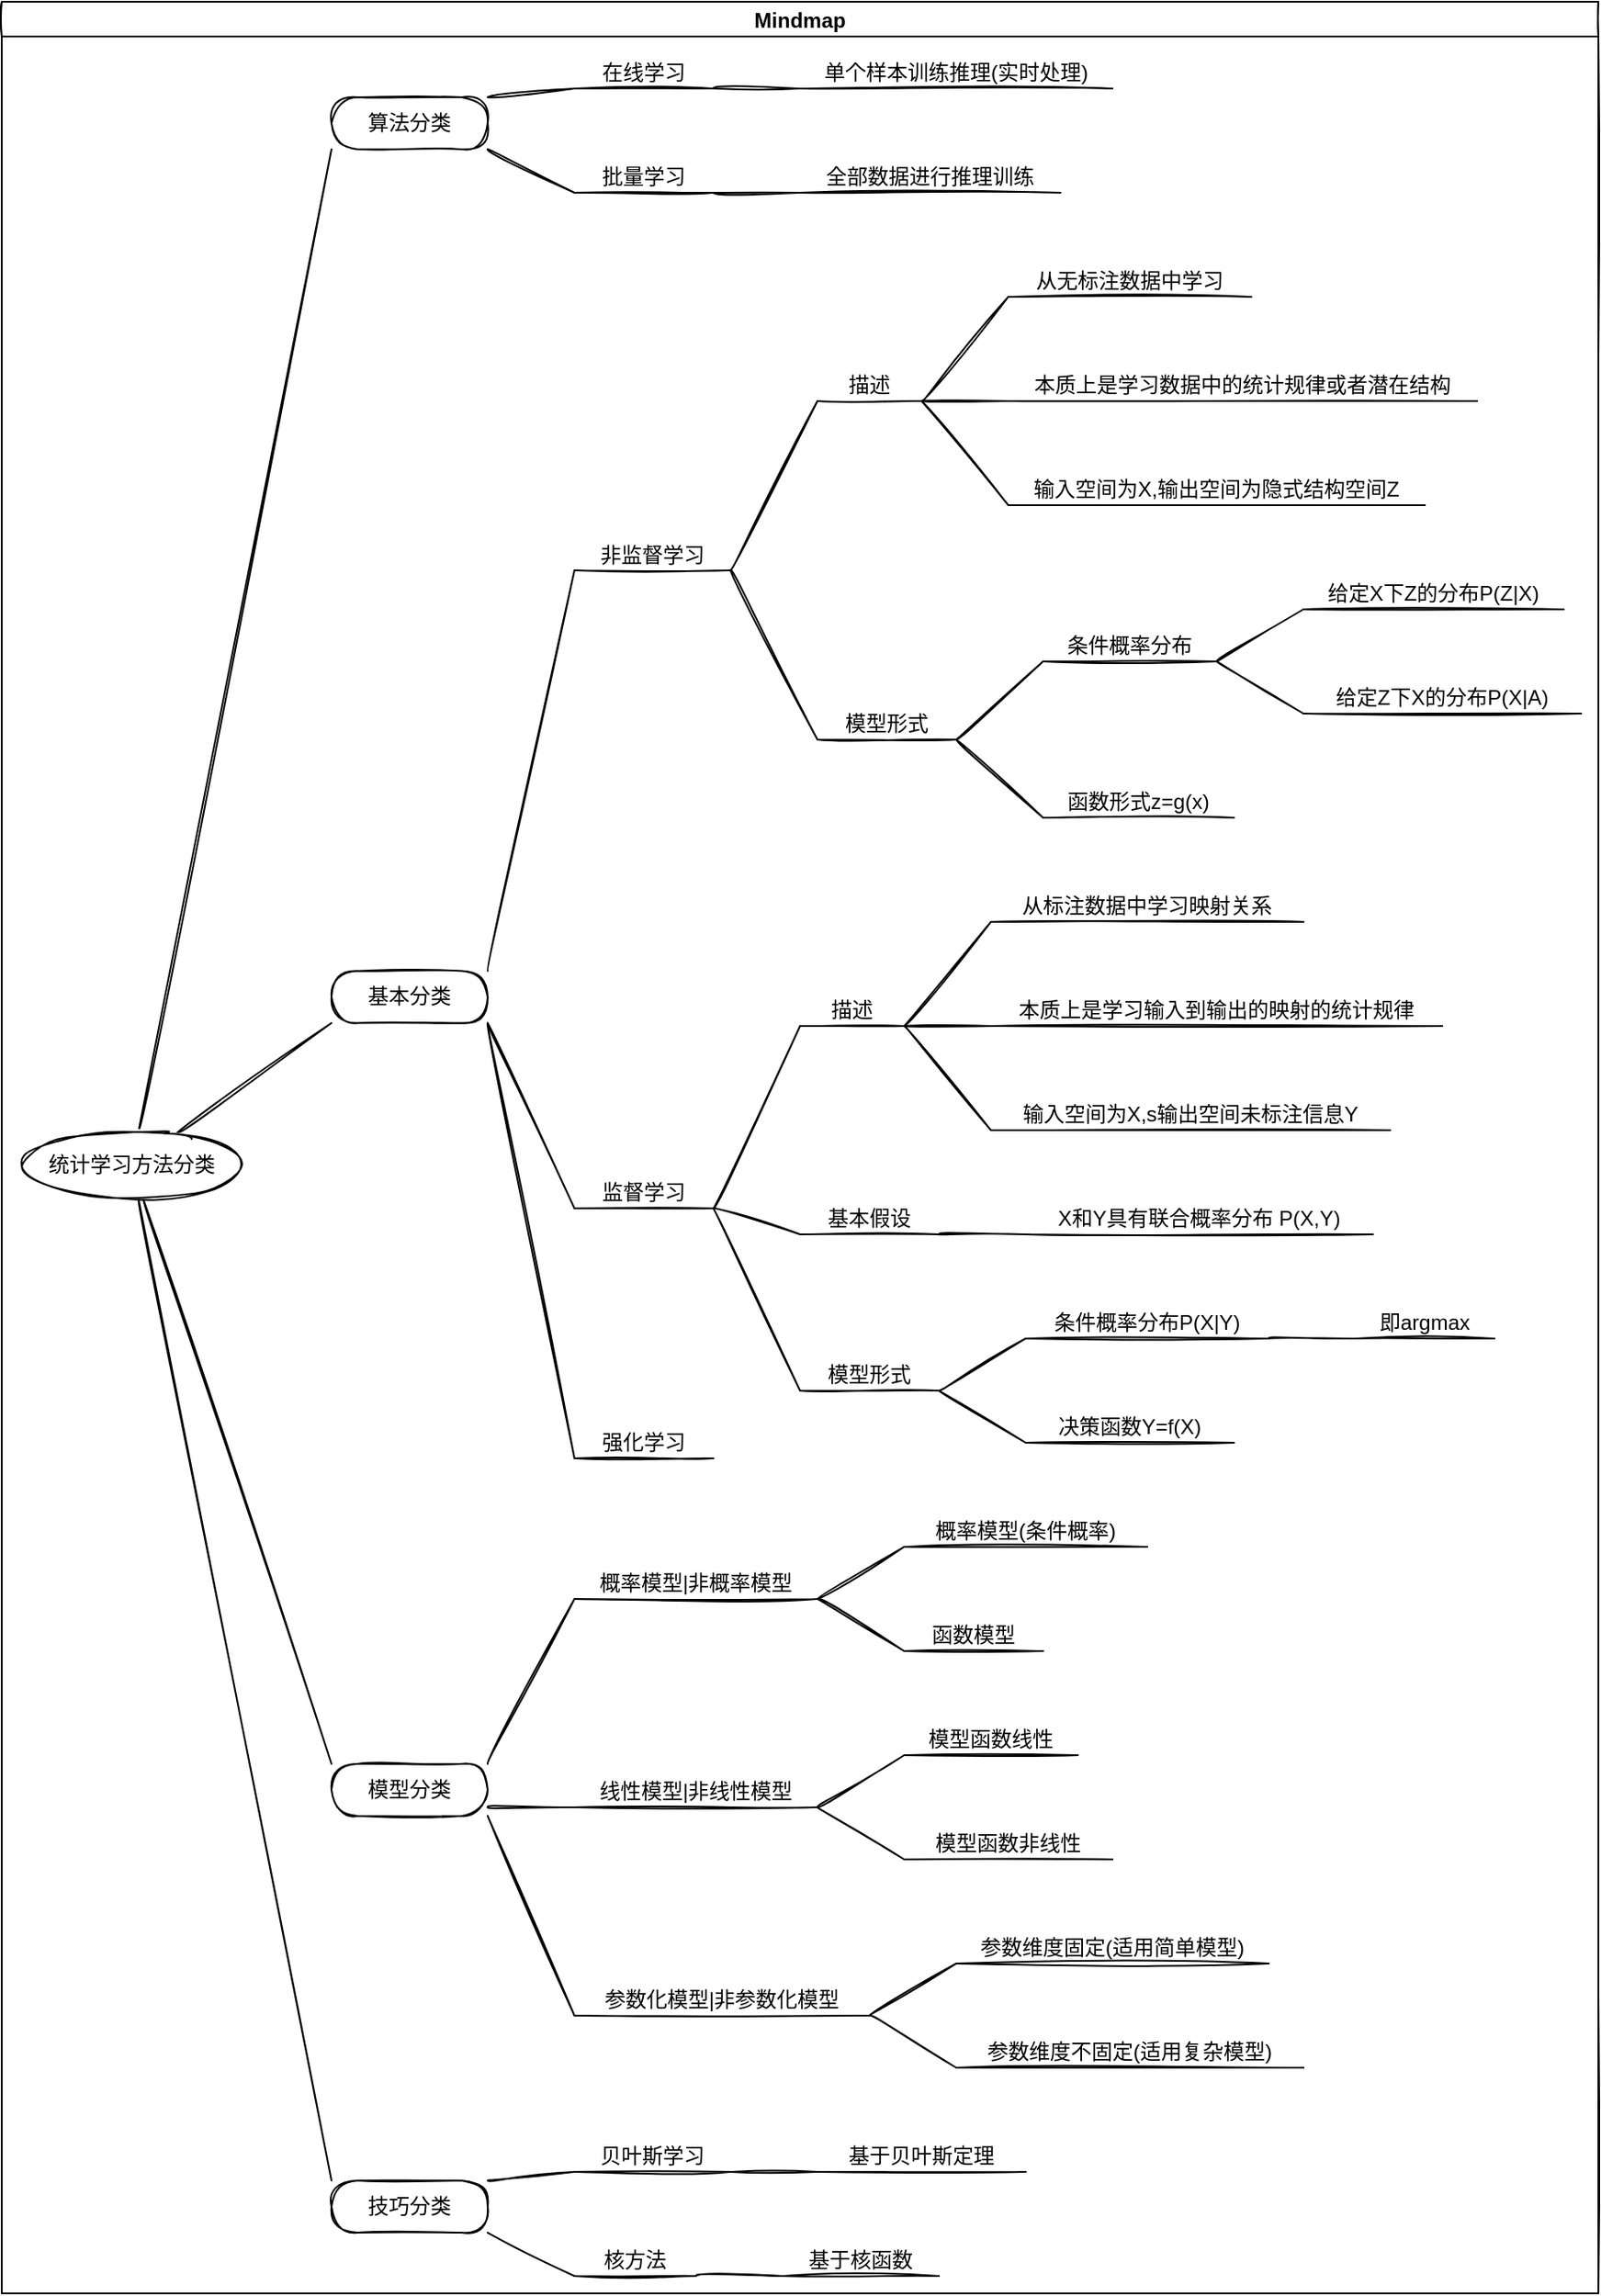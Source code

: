 <mxfile version="15.9.4" type="github">
  <diagram id="jQPR_bwrtm7TC7y7AMAF" name="第 1 页">
    <mxGraphModel dx="-2526" dy="1161" grid="1" gridSize="10" guides="1" tooltips="1" connect="1" arrows="1" fold="1" page="1" pageScale="1" pageWidth="827" pageHeight="1169" math="0" shadow="0">
      <root>
        <mxCell id="0" />
        <mxCell id="1" parent="0" />
        <mxCell id="iyJ31IsJtUmITWTH7De2-7" value="Mindmap" style="swimlane;startSize=20;horizontal=1;containerType=tree;sketch=1;" parent="1" vertex="1">
          <mxGeometry x="3873" y="102" width="920" height="1320" as="geometry" />
        </mxCell>
        <mxCell id="iyJ31IsJtUmITWTH7De2-8" value="" style="edgeStyle=orthogonalEdgeStyle;startArrow=none;endArrow=none;segment=10;curved=1;rounded=0;sketch=1;noEdgeStyle=1;orthogonal=1;" parent="iyJ31IsJtUmITWTH7De2-7" source="iyJ31IsJtUmITWTH7De2-12" target="iyJ31IsJtUmITWTH7De2-13" edge="1">
          <mxGeometry relative="1" as="geometry" />
        </mxCell>
        <mxCell id="iyJ31IsJtUmITWTH7De2-9" value="" style="edgeStyle=orthogonalEdgeStyle;startArrow=none;endArrow=none;segment=10;curved=1;rounded=0;sketch=1;noEdgeStyle=1;orthogonal=1;" parent="iyJ31IsJtUmITWTH7De2-7" source="iyJ31IsJtUmITWTH7De2-12" target="iyJ31IsJtUmITWTH7De2-14" edge="1">
          <mxGeometry relative="1" as="geometry" />
        </mxCell>
        <mxCell id="iyJ31IsJtUmITWTH7De2-10" value="" style="edgeStyle=orthogonalEdgeStyle;startArrow=none;endArrow=none;segment=10;curved=1;rounded=0;sketch=1;noEdgeStyle=1;orthogonal=1;" parent="iyJ31IsJtUmITWTH7De2-7" source="iyJ31IsJtUmITWTH7De2-12" target="iyJ31IsJtUmITWTH7De2-15" edge="1">
          <mxGeometry relative="1" as="geometry" />
        </mxCell>
        <mxCell id="iyJ31IsJtUmITWTH7De2-11" value="" style="edgeStyle=orthogonalEdgeStyle;startArrow=none;endArrow=none;segment=10;curved=1;rounded=0;sketch=1;noEdgeStyle=1;orthogonal=1;" parent="iyJ31IsJtUmITWTH7De2-7" source="iyJ31IsJtUmITWTH7De2-12" target="iyJ31IsJtUmITWTH7De2-16" edge="1">
          <mxGeometry relative="1" as="geometry" />
        </mxCell>
        <mxCell id="iyJ31IsJtUmITWTH7De2-12" value="统计学习方法分类" style="ellipse;whiteSpace=wrap;html=1;align=center;treeFolding=1;treeMoving=1;newEdgeStyle={&quot;edgeStyle&quot;:&quot;entityRelationEdgeStyle&quot;,&quot;startArrow&quot;:&quot;none&quot;,&quot;endArrow&quot;:&quot;none&quot;,&quot;segment&quot;:10,&quot;curved&quot;:1};sketch=1;" parent="iyJ31IsJtUmITWTH7De2-7" vertex="1">
          <mxGeometry x="10" y="650" width="130" height="40" as="geometry" />
        </mxCell>
        <mxCell id="iyJ31IsJtUmITWTH7De2-13" value="算法分类" style="whiteSpace=wrap;html=1;rounded=1;arcSize=50;align=center;verticalAlign=middle;strokeWidth=1;autosize=1;spacing=4;treeFolding=1;treeMoving=1;newEdgeStyle={&quot;edgeStyle&quot;:&quot;entityRelationEdgeStyle&quot;,&quot;startArrow&quot;:&quot;none&quot;,&quot;endArrow&quot;:&quot;none&quot;,&quot;segment&quot;:10,&quot;curved&quot;:1};sketch=1;" parent="iyJ31IsJtUmITWTH7De2-7" vertex="1">
          <mxGeometry x="190" y="55" width="90" height="30" as="geometry" />
        </mxCell>
        <mxCell id="iyJ31IsJtUmITWTH7De2-14" value="基本分类&lt;br&gt;" style="whiteSpace=wrap;html=1;rounded=1;arcSize=50;align=center;verticalAlign=middle;strokeWidth=1;autosize=1;spacing=4;treeFolding=1;treeMoving=1;newEdgeStyle={&quot;edgeStyle&quot;:&quot;entityRelationEdgeStyle&quot;,&quot;startArrow&quot;:&quot;none&quot;,&quot;endArrow&quot;:&quot;none&quot;,&quot;segment&quot;:10,&quot;curved&quot;:1};fontFamily=Helvetica;fontSize=12;fontColor=rgb(0, 0, 0);strokeColor=rgb(0, 0, 0);sketch=1;" parent="iyJ31IsJtUmITWTH7De2-7" vertex="1">
          <mxGeometry x="190" y="558.25" width="90" height="30" as="geometry" />
        </mxCell>
        <mxCell id="iyJ31IsJtUmITWTH7De2-15" value="模型分类" style="whiteSpace=wrap;html=1;rounded=1;arcSize=50;align=center;verticalAlign=middle;strokeWidth=1;autosize=1;spacing=4;treeFolding=1;treeMoving=1;newEdgeStyle={&quot;edgeStyle&quot;:&quot;entityRelationEdgeStyle&quot;,&quot;startArrow&quot;:&quot;none&quot;,&quot;endArrow&quot;:&quot;none&quot;,&quot;segment&quot;:10,&quot;curved&quot;:1};sketch=1;" parent="iyJ31IsJtUmITWTH7De2-7" vertex="1">
          <mxGeometry x="190" y="1015" width="90" height="30" as="geometry" />
        </mxCell>
        <mxCell id="iyJ31IsJtUmITWTH7De2-16" value="技巧分类" style="whiteSpace=wrap;html=1;rounded=1;arcSize=50;align=center;verticalAlign=middle;strokeWidth=1;autosize=1;spacing=4;treeFolding=1;treeMoving=1;newEdgeStyle={&quot;edgeStyle&quot;:&quot;entityRelationEdgeStyle&quot;,&quot;startArrow&quot;:&quot;none&quot;,&quot;endArrow&quot;:&quot;none&quot;,&quot;segment&quot;:10,&quot;curved&quot;:1};fontFamily=Helvetica;fontSize=12;fontColor=rgb(0, 0, 0);strokeColor=rgb(0, 0, 0);sketch=1;" parent="iyJ31IsJtUmITWTH7De2-7" vertex="1">
          <mxGeometry x="190" y="1255" width="90" height="30" as="geometry" />
        </mxCell>
        <mxCell id="iyJ31IsJtUmITWTH7De2-27" value="非监督学习" style="whiteSpace=wrap;html=1;shape=partialRectangle;top=0;left=0;bottom=1;right=0;points=[[0,1],[1,1]];fillColor=none;align=center;verticalAlign=bottom;routingCenterY=0.5;snapToPoint=1;recursiveResize=0;autosize=1;treeFolding=1;treeMoving=1;newEdgeStyle={&quot;edgeStyle&quot;:&quot;entityRelationEdgeStyle&quot;,&quot;startArrow&quot;:&quot;none&quot;,&quot;endArrow&quot;:&quot;none&quot;,&quot;segment&quot;:10,&quot;curved&quot;:1};sketch=1;" parent="iyJ31IsJtUmITWTH7De2-7" vertex="1">
          <mxGeometry x="330" y="307.5" width="90" height="20" as="geometry" />
        </mxCell>
        <mxCell id="iyJ31IsJtUmITWTH7De2-28" value="" style="edgeStyle=orthogonalEdgeStyle;startArrow=none;endArrow=none;segment=10;curved=1;rounded=0;sketch=1;noEdgeStyle=1;orthogonal=1;" parent="iyJ31IsJtUmITWTH7De2-7" source="iyJ31IsJtUmITWTH7De2-14" target="iyJ31IsJtUmITWTH7De2-27" edge="1">
          <mxGeometry relative="1" as="geometry">
            <mxPoint x="-3861.482" y="-1771.174" as="sourcePoint" />
          </mxGeometry>
        </mxCell>
        <mxCell id="iyJ31IsJtUmITWTH7De2-29" value="概率模型|非概率模型" style="whiteSpace=wrap;html=1;shape=partialRectangle;top=0;left=0;bottom=1;right=0;points=[[0,1],[1,1]];fillColor=none;align=center;verticalAlign=bottom;routingCenterY=0.5;snapToPoint=1;recursiveResize=0;autosize=1;treeFolding=1;treeMoving=1;newEdgeStyle={&quot;edgeStyle&quot;:&quot;entityRelationEdgeStyle&quot;,&quot;startArrow&quot;:&quot;none&quot;,&quot;endArrow&quot;:&quot;none&quot;,&quot;segment&quot;:10,&quot;curved&quot;:1};sketch=1;" parent="iyJ31IsJtUmITWTH7De2-7" vertex="1">
          <mxGeometry x="330" y="900" width="140" height="20" as="geometry" />
        </mxCell>
        <mxCell id="iyJ31IsJtUmITWTH7De2-30" value="" style="edgeStyle=orthogonalEdgeStyle;startArrow=none;endArrow=none;segment=10;curved=1;rounded=0;sketch=1;noEdgeStyle=1;orthogonal=1;" parent="iyJ31IsJtUmITWTH7De2-7" source="iyJ31IsJtUmITWTH7De2-15" target="iyJ31IsJtUmITWTH7De2-29" edge="1">
          <mxGeometry relative="1" as="geometry">
            <mxPoint x="-4603.482" y="-1814.174" as="sourcePoint" />
          </mxGeometry>
        </mxCell>
        <mxCell id="iyJ31IsJtUmITWTH7De2-31" value="贝叶斯学习" style="whiteSpace=wrap;html=1;shape=partialRectangle;top=0;left=0;bottom=1;right=0;points=[[0,1],[1,1]];fillColor=none;align=center;verticalAlign=bottom;routingCenterY=0.5;snapToPoint=1;recursiveResize=0;autosize=1;treeFolding=1;treeMoving=1;newEdgeStyle={&quot;edgeStyle&quot;:&quot;entityRelationEdgeStyle&quot;,&quot;startArrow&quot;:&quot;none&quot;,&quot;endArrow&quot;:&quot;none&quot;,&quot;segment&quot;:10,&quot;curved&quot;:1};sketch=1;" parent="iyJ31IsJtUmITWTH7De2-7" vertex="1">
          <mxGeometry x="330" y="1230" width="90" height="20" as="geometry" />
        </mxCell>
        <mxCell id="iyJ31IsJtUmITWTH7De2-32" value="" style="edgeStyle=orthogonalEdgeStyle;startArrow=none;endArrow=none;segment=10;curved=1;rounded=0;sketch=1;noEdgeStyle=1;orthogonal=1;" parent="iyJ31IsJtUmITWTH7De2-7" source="iyJ31IsJtUmITWTH7De2-16" target="iyJ31IsJtUmITWTH7De2-31" edge="1">
          <mxGeometry relative="1" as="geometry">
            <mxPoint x="-4603.482" y="-1771.174" as="sourcePoint" />
          </mxGeometry>
        </mxCell>
        <mxCell id="iyJ31IsJtUmITWTH7De2-34" value="在线学习" style="whiteSpace=wrap;html=1;shape=partialRectangle;top=0;left=0;bottom=1;right=0;points=[[0,1],[1,1]];fillColor=none;align=center;verticalAlign=bottom;routingCenterY=0.5;snapToPoint=1;recursiveResize=0;autosize=1;treeFolding=1;treeMoving=1;newEdgeStyle={&quot;edgeStyle&quot;:&quot;entityRelationEdgeStyle&quot;,&quot;startArrow&quot;:&quot;none&quot;,&quot;endArrow&quot;:&quot;none&quot;,&quot;segment&quot;:10,&quot;curved&quot;:1};sketch=1;" parent="iyJ31IsJtUmITWTH7De2-7" vertex="1">
          <mxGeometry x="330" y="30" width="80" height="20" as="geometry" />
        </mxCell>
        <mxCell id="iyJ31IsJtUmITWTH7De2-35" value="" style="edgeStyle=orthogonalEdgeStyle;startArrow=none;endArrow=none;segment=10;curved=1;rounded=0;sketch=1;noEdgeStyle=1;orthogonal=1;" parent="iyJ31IsJtUmITWTH7De2-7" source="iyJ31IsJtUmITWTH7De2-13" target="iyJ31IsJtUmITWTH7De2-34" edge="1">
          <mxGeometry relative="1" as="geometry">
            <mxPoint x="-4312.482" y="-1263.174" as="sourcePoint" />
          </mxGeometry>
        </mxCell>
        <mxCell id="iyJ31IsJtUmITWTH7De2-36" value="" style="edgeStyle=orthogonalEdgeStyle;startArrow=none;endArrow=none;segment=10;curved=1;rounded=0;sketch=1;noEdgeStyle=1;orthogonal=1;" parent="iyJ31IsJtUmITWTH7De2-7" source="iyJ31IsJtUmITWTH7De2-14" target="iyJ31IsJtUmITWTH7De2-37" edge="1">
          <mxGeometry relative="1" as="geometry">
            <mxPoint x="-4036.241" y="-1542.174" as="sourcePoint" />
          </mxGeometry>
        </mxCell>
        <mxCell id="iyJ31IsJtUmITWTH7De2-37" value="监督学习" style="whiteSpace=wrap;html=1;shape=partialRectangle;top=0;left=0;bottom=1;right=0;points=[[0,1],[1,1]];fillColor=none;align=center;verticalAlign=bottom;routingCenterY=0.5;snapToPoint=1;recursiveResize=0;autosize=1;treeFolding=1;treeMoving=1;newEdgeStyle={&quot;edgeStyle&quot;:&quot;entityRelationEdgeStyle&quot;,&quot;startArrow&quot;:&quot;none&quot;,&quot;endArrow&quot;:&quot;none&quot;,&quot;segment&quot;:10,&quot;curved&quot;:1};sketch=1;" parent="iyJ31IsJtUmITWTH7De2-7" vertex="1">
          <mxGeometry x="330" y="675" width="80" height="20" as="geometry" />
        </mxCell>
        <mxCell id="iyJ31IsJtUmITWTH7De2-38" value="" style="edgeStyle=orthogonalEdgeStyle;startArrow=none;endArrow=none;segment=10;curved=1;rounded=0;sketch=1;noEdgeStyle=1;orthogonal=1;" parent="iyJ31IsJtUmITWTH7De2-7" source="iyJ31IsJtUmITWTH7De2-14" target="iyJ31IsJtUmITWTH7De2-39" edge="1">
          <mxGeometry relative="1" as="geometry">
            <mxPoint x="-4035.533" y="-1542.174" as="sourcePoint" />
          </mxGeometry>
        </mxCell>
        <mxCell id="iyJ31IsJtUmITWTH7De2-39" value="强化学习" style="whiteSpace=wrap;html=1;shape=partialRectangle;top=0;left=0;bottom=1;right=0;points=[[0,1],[1,1]];fillColor=none;align=center;verticalAlign=bottom;routingCenterY=0.5;snapToPoint=1;recursiveResize=0;autosize=1;treeFolding=1;treeMoving=1;newEdgeStyle={&quot;edgeStyle&quot;:&quot;entityRelationEdgeStyle&quot;,&quot;startArrow&quot;:&quot;none&quot;,&quot;endArrow&quot;:&quot;none&quot;,&quot;segment&quot;:10,&quot;curved&quot;:1};sketch=1;" parent="iyJ31IsJtUmITWTH7De2-7" vertex="1">
          <mxGeometry x="330" y="819" width="80" height="20" as="geometry" />
        </mxCell>
        <mxCell id="iyJ31IsJtUmITWTH7De2-40" value="" style="edgeStyle=orthogonalEdgeStyle;startArrow=none;endArrow=none;segment=10;curved=1;rounded=0;sketch=1;noEdgeStyle=1;orthogonal=1;" parent="iyJ31IsJtUmITWTH7De2-7" source="iyJ31IsJtUmITWTH7De2-15" target="iyJ31IsJtUmITWTH7De2-41" edge="1">
          <mxGeometry relative="1" as="geometry">
            <mxPoint x="-4152.482" y="-1555.174" as="sourcePoint" />
          </mxGeometry>
        </mxCell>
        <mxCell id="iyJ31IsJtUmITWTH7De2-41" value="线性模型|非线性模型" style="whiteSpace=wrap;html=1;shape=partialRectangle;top=0;left=0;bottom=1;right=0;points=[[0,1],[1,1]];fillColor=none;align=center;verticalAlign=bottom;routingCenterY=0.5;snapToPoint=1;recursiveResize=0;autosize=1;treeFolding=1;treeMoving=1;newEdgeStyle={&quot;edgeStyle&quot;:&quot;entityRelationEdgeStyle&quot;,&quot;startArrow&quot;:&quot;none&quot;,&quot;endArrow&quot;:&quot;none&quot;,&quot;segment&quot;:10,&quot;curved&quot;:1};sketch=1;" parent="iyJ31IsJtUmITWTH7De2-7" vertex="1">
          <mxGeometry x="330" y="1020" width="140" height="20" as="geometry" />
        </mxCell>
        <mxCell id="iyJ31IsJtUmITWTH7De2-42" value="" style="edgeStyle=orthogonalEdgeStyle;startArrow=none;endArrow=none;segment=10;curved=1;rounded=0;sketch=1;noEdgeStyle=1;orthogonal=1;" parent="iyJ31IsJtUmITWTH7De2-7" source="iyJ31IsJtUmITWTH7De2-15" target="iyJ31IsJtUmITWTH7De2-43" edge="1">
          <mxGeometry relative="1" as="geometry">
            <mxPoint x="-4145.732" y="-1555.174" as="sourcePoint" />
          </mxGeometry>
        </mxCell>
        <mxCell id="iyJ31IsJtUmITWTH7De2-43" value="参数化模型|非参数化模型" style="whiteSpace=wrap;html=1;shape=partialRectangle;top=0;left=0;bottom=1;right=0;points=[[0,1],[1,1]];fillColor=none;align=center;verticalAlign=bottom;routingCenterY=0.5;snapToPoint=1;recursiveResize=0;autosize=1;treeFolding=1;treeMoving=1;newEdgeStyle={&quot;edgeStyle&quot;:&quot;entityRelationEdgeStyle&quot;,&quot;startArrow&quot;:&quot;none&quot;,&quot;endArrow&quot;:&quot;none&quot;,&quot;segment&quot;:10,&quot;curved&quot;:1};sketch=1;" parent="iyJ31IsJtUmITWTH7De2-7" vertex="1">
          <mxGeometry x="330" y="1140" width="170" height="20" as="geometry" />
        </mxCell>
        <mxCell id="iyJ31IsJtUmITWTH7De2-44" value="" style="edgeStyle=orthogonalEdgeStyle;startArrow=none;endArrow=none;segment=10;curved=1;rounded=0;sketch=1;noEdgeStyle=1;orthogonal=1;" parent="iyJ31IsJtUmITWTH7De2-7" source="iyJ31IsJtUmITWTH7De2-13" target="iyJ31IsJtUmITWTH7De2-45" edge="1">
          <mxGeometry relative="1" as="geometry">
            <mxPoint x="-4132.482" y="-1715.174" as="sourcePoint" />
          </mxGeometry>
        </mxCell>
        <mxCell id="iyJ31IsJtUmITWTH7De2-45" value="批量学习" style="whiteSpace=wrap;html=1;shape=partialRectangle;top=0;left=0;bottom=1;right=0;points=[[0,1],[1,1]];fillColor=none;align=center;verticalAlign=bottom;routingCenterY=0.5;snapToPoint=1;recursiveResize=0;autosize=1;treeFolding=1;treeMoving=1;newEdgeStyle={&quot;edgeStyle&quot;:&quot;entityRelationEdgeStyle&quot;,&quot;startArrow&quot;:&quot;none&quot;,&quot;endArrow&quot;:&quot;none&quot;,&quot;segment&quot;:10,&quot;curved&quot;:1};sketch=1;" parent="iyJ31IsJtUmITWTH7De2-7" vertex="1">
          <mxGeometry x="330" y="90" width="80" height="20" as="geometry" />
        </mxCell>
        <mxCell id="iyJ31IsJtUmITWTH7De2-46" value="" style="edgeStyle=orthogonalEdgeStyle;startArrow=none;endArrow=none;segment=10;curved=1;rounded=0;sketch=1;noEdgeStyle=1;orthogonal=1;" parent="iyJ31IsJtUmITWTH7De2-7" source="iyJ31IsJtUmITWTH7De2-16" target="iyJ31IsJtUmITWTH7De2-47" edge="1">
          <mxGeometry relative="1" as="geometry">
            <mxPoint x="-3947.894" y="-1642.174" as="sourcePoint" />
          </mxGeometry>
        </mxCell>
        <mxCell id="iyJ31IsJtUmITWTH7De2-47" value="核方法" style="whiteSpace=wrap;html=1;shape=partialRectangle;top=0;left=0;bottom=1;right=0;points=[[0,1],[1,1]];fillColor=none;align=center;verticalAlign=bottom;routingCenterY=0.5;snapToPoint=1;recursiveResize=0;autosize=1;treeFolding=1;treeMoving=1;newEdgeStyle={&quot;edgeStyle&quot;:&quot;entityRelationEdgeStyle&quot;,&quot;startArrow&quot;:&quot;none&quot;,&quot;endArrow&quot;:&quot;none&quot;,&quot;segment&quot;:10,&quot;curved&quot;:1};sketch=1;" parent="iyJ31IsJtUmITWTH7De2-7" vertex="1">
          <mxGeometry x="330" y="1290" width="70" height="20" as="geometry" />
        </mxCell>
        <mxCell id="f7Qz3Qr8znWmhAi9d80H-13" value="" style="edgeStyle=orthogonalEdgeStyle;startArrow=none;endArrow=none;segment=10;curved=1;rounded=0;sketch=1;noEdgeStyle=1;orthogonal=1;" edge="1" target="f7Qz3Qr8znWmhAi9d80H-14" source="iyJ31IsJtUmITWTH7De2-29" parent="iyJ31IsJtUmITWTH7De2-7">
          <mxGeometry relative="1" as="geometry">
            <mxPoint x="-2450.556" y="579" as="sourcePoint" />
          </mxGeometry>
        </mxCell>
        <mxCell id="f7Qz3Qr8znWmhAi9d80H-14" value="概率模型(条件概率)" style="whiteSpace=wrap;html=1;shape=partialRectangle;top=0;left=0;bottom=1;right=0;points=[[0,1],[1,1]];fillColor=none;align=center;verticalAlign=bottom;routingCenterY=0.5;snapToPoint=1;recursiveResize=0;autosize=1;treeFolding=1;treeMoving=1;newEdgeStyle={&quot;edgeStyle&quot;:&quot;entityRelationEdgeStyle&quot;,&quot;startArrow&quot;:&quot;none&quot;,&quot;endArrow&quot;:&quot;none&quot;,&quot;segment&quot;:10,&quot;curved&quot;:1};sketch=1;" vertex="1" parent="iyJ31IsJtUmITWTH7De2-7">
          <mxGeometry x="520" y="870" width="140" height="20" as="geometry" />
        </mxCell>
        <mxCell id="f7Qz3Qr8znWmhAi9d80H-15" value="" style="edgeStyle=orthogonalEdgeStyle;startArrow=none;endArrow=none;segment=10;curved=1;rounded=0;sketch=1;noEdgeStyle=1;orthogonal=1;" edge="1" target="f7Qz3Qr8znWmhAi9d80H-16" source="iyJ31IsJtUmITWTH7De2-29" parent="iyJ31IsJtUmITWTH7De2-7">
          <mxGeometry relative="1" as="geometry">
            <mxPoint x="-2590.556" y="555" as="sourcePoint" />
          </mxGeometry>
        </mxCell>
        <mxCell id="f7Qz3Qr8znWmhAi9d80H-16" value="函数模型" style="whiteSpace=wrap;html=1;shape=partialRectangle;top=0;left=0;bottom=1;right=0;points=[[0,1],[1,1]];fillColor=none;align=center;verticalAlign=bottom;routingCenterY=0.5;snapToPoint=1;recursiveResize=0;autosize=1;treeFolding=1;treeMoving=1;newEdgeStyle={&quot;edgeStyle&quot;:&quot;entityRelationEdgeStyle&quot;,&quot;startArrow&quot;:&quot;none&quot;,&quot;endArrow&quot;:&quot;none&quot;,&quot;segment&quot;:10,&quot;curved&quot;:1};sketch=1;" vertex="1" parent="iyJ31IsJtUmITWTH7De2-7">
          <mxGeometry x="520" y="930" width="80" height="20" as="geometry" />
        </mxCell>
        <mxCell id="f7Qz3Qr8znWmhAi9d80H-17" value="" style="edgeStyle=orthogonalEdgeStyle;startArrow=none;endArrow=none;segment=10;curved=1;rounded=0;sketch=1;noEdgeStyle=1;orthogonal=1;" edge="1" target="f7Qz3Qr8znWmhAi9d80H-18" source="iyJ31IsJtUmITWTH7De2-41" parent="iyJ31IsJtUmITWTH7De2-7">
          <mxGeometry relative="1" as="geometry">
            <mxPoint x="-2730.556" y="579" as="sourcePoint" />
          </mxGeometry>
        </mxCell>
        <mxCell id="f7Qz3Qr8znWmhAi9d80H-18" value="模型函数线性" style="whiteSpace=wrap;html=1;shape=partialRectangle;top=0;left=0;bottom=1;right=0;points=[[0,1],[1,1]];fillColor=none;align=center;verticalAlign=bottom;routingCenterY=0.5;snapToPoint=1;recursiveResize=0;autosize=1;treeFolding=1;treeMoving=1;newEdgeStyle={&quot;edgeStyle&quot;:&quot;entityRelationEdgeStyle&quot;,&quot;startArrow&quot;:&quot;none&quot;,&quot;endArrow&quot;:&quot;none&quot;,&quot;segment&quot;:10,&quot;curved&quot;:1};sketch=1;" vertex="1" parent="iyJ31IsJtUmITWTH7De2-7">
          <mxGeometry x="520" y="990" width="100" height="20" as="geometry" />
        </mxCell>
        <mxCell id="f7Qz3Qr8znWmhAi9d80H-19" value="" style="edgeStyle=orthogonalEdgeStyle;startArrow=none;endArrow=none;segment=10;curved=1;rounded=0;sketch=1;noEdgeStyle=1;orthogonal=1;" edge="1" target="f7Qz3Qr8znWmhAi9d80H-20" source="iyJ31IsJtUmITWTH7De2-41" parent="iyJ31IsJtUmITWTH7De2-7">
          <mxGeometry relative="1" as="geometry">
            <mxPoint x="-2870.556" y="580" as="sourcePoint" />
          </mxGeometry>
        </mxCell>
        <mxCell id="f7Qz3Qr8znWmhAi9d80H-20" value="模型函数非线性" style="whiteSpace=wrap;html=1;shape=partialRectangle;top=0;left=0;bottom=1;right=0;points=[[0,1],[1,1]];fillColor=none;align=center;verticalAlign=bottom;routingCenterY=0.5;snapToPoint=1;recursiveResize=0;autosize=1;treeFolding=1;treeMoving=1;newEdgeStyle={&quot;edgeStyle&quot;:&quot;entityRelationEdgeStyle&quot;,&quot;startArrow&quot;:&quot;none&quot;,&quot;endArrow&quot;:&quot;none&quot;,&quot;segment&quot;:10,&quot;curved&quot;:1};sketch=1;" vertex="1" parent="iyJ31IsJtUmITWTH7De2-7">
          <mxGeometry x="520" y="1050" width="120" height="20" as="geometry" />
        </mxCell>
        <mxCell id="f7Qz3Qr8znWmhAi9d80H-23" value="" style="edgeStyle=orthogonalEdgeStyle;startArrow=none;endArrow=none;segment=10;curved=1;rounded=0;sketch=1;noEdgeStyle=1;orthogonal=1;" edge="1" target="f7Qz3Qr8znWmhAi9d80H-24" source="iyJ31IsJtUmITWTH7De2-43" parent="iyJ31IsJtUmITWTH7De2-7">
          <mxGeometry relative="1" as="geometry">
            <mxPoint x="-2700.556" y="609" as="sourcePoint" />
          </mxGeometry>
        </mxCell>
        <mxCell id="f7Qz3Qr8znWmhAi9d80H-24" value="参数维度固定(适用简单模型)" style="whiteSpace=wrap;html=1;shape=partialRectangle;top=0;left=0;bottom=1;right=0;points=[[0,1],[1,1]];fillColor=none;align=center;verticalAlign=bottom;routingCenterY=0.5;snapToPoint=1;recursiveResize=0;autosize=1;treeFolding=1;treeMoving=1;newEdgeStyle={&quot;edgeStyle&quot;:&quot;entityRelationEdgeStyle&quot;,&quot;startArrow&quot;:&quot;none&quot;,&quot;endArrow&quot;:&quot;none&quot;,&quot;segment&quot;:10,&quot;curved&quot;:1};sketch=1;" vertex="1" parent="iyJ31IsJtUmITWTH7De2-7">
          <mxGeometry x="550" y="1110" width="180" height="20" as="geometry" />
        </mxCell>
        <mxCell id="f7Qz3Qr8znWmhAi9d80H-25" value="" style="edgeStyle=orthogonalEdgeStyle;startArrow=none;endArrow=none;segment=10;curved=1;rounded=0;sketch=1;noEdgeStyle=1;orthogonal=1;" edge="1" target="f7Qz3Qr8znWmhAi9d80H-26" source="iyJ31IsJtUmITWTH7De2-43" parent="iyJ31IsJtUmITWTH7De2-7">
          <mxGeometry relative="1" as="geometry">
            <mxPoint x="-2870.556" y="652" as="sourcePoint" />
          </mxGeometry>
        </mxCell>
        <mxCell id="f7Qz3Qr8znWmhAi9d80H-26" value="参数维度不固定(适用复杂模型)" style="whiteSpace=wrap;html=1;shape=partialRectangle;top=0;left=0;bottom=1;right=0;points=[[0,1],[1,1]];fillColor=none;align=center;verticalAlign=bottom;routingCenterY=0.5;snapToPoint=1;recursiveResize=0;autosize=1;treeFolding=1;treeMoving=1;newEdgeStyle={&quot;edgeStyle&quot;:&quot;entityRelationEdgeStyle&quot;,&quot;startArrow&quot;:&quot;none&quot;,&quot;endArrow&quot;:&quot;none&quot;,&quot;segment&quot;:10,&quot;curved&quot;:1};sketch=1;" vertex="1" parent="iyJ31IsJtUmITWTH7De2-7">
          <mxGeometry x="550" y="1170" width="200" height="20" as="geometry" />
        </mxCell>
        <mxCell id="f7Qz3Qr8znWmhAi9d80H-27" value="" style="edgeStyle=orthogonalEdgeStyle;startArrow=none;endArrow=none;segment=10;curved=1;rounded=0;sketch=1;noEdgeStyle=1;orthogonal=1;" edge="1" target="f7Qz3Qr8znWmhAi9d80H-28" source="iyJ31IsJtUmITWTH7De2-34" parent="iyJ31IsJtUmITWTH7De2-7">
          <mxGeometry relative="1" as="geometry">
            <mxPoint x="-2620.556" y="754" as="sourcePoint" />
          </mxGeometry>
        </mxCell>
        <mxCell id="f7Qz3Qr8znWmhAi9d80H-28" value="单个样本训练推理(实时处理)" style="whiteSpace=wrap;html=1;shape=partialRectangle;top=0;left=0;bottom=1;right=0;points=[[0,1],[1,1]];fillColor=none;align=center;verticalAlign=bottom;routingCenterY=0.5;snapToPoint=1;recursiveResize=0;autosize=1;treeFolding=1;treeMoving=1;newEdgeStyle={&quot;edgeStyle&quot;:&quot;entityRelationEdgeStyle&quot;,&quot;startArrow&quot;:&quot;none&quot;,&quot;endArrow&quot;:&quot;none&quot;,&quot;segment&quot;:10,&quot;curved&quot;:1};sketch=1;" vertex="1" parent="iyJ31IsJtUmITWTH7De2-7">
          <mxGeometry x="460" y="30" width="180" height="20" as="geometry" />
        </mxCell>
        <mxCell id="f7Qz3Qr8znWmhAi9d80H-29" value="" style="edgeStyle=orthogonalEdgeStyle;startArrow=none;endArrow=none;segment=10;curved=1;rounded=0;sketch=1;noEdgeStyle=1;orthogonal=1;" edge="1" target="f7Qz3Qr8znWmhAi9d80H-30" source="iyJ31IsJtUmITWTH7De2-45" parent="iyJ31IsJtUmITWTH7De2-7">
          <mxGeometry relative="1" as="geometry">
            <mxPoint x="-2620.556" y="754" as="sourcePoint" />
          </mxGeometry>
        </mxCell>
        <mxCell id="f7Qz3Qr8znWmhAi9d80H-30" value="全部数据进行推理训练" style="whiteSpace=wrap;html=1;shape=partialRectangle;top=0;left=0;bottom=1;right=0;points=[[0,1],[1,1]];fillColor=none;align=center;verticalAlign=bottom;routingCenterY=0.5;snapToPoint=1;recursiveResize=0;autosize=1;treeFolding=1;treeMoving=1;newEdgeStyle={&quot;edgeStyle&quot;:&quot;entityRelationEdgeStyle&quot;,&quot;startArrow&quot;:&quot;none&quot;,&quot;endArrow&quot;:&quot;none&quot;,&quot;segment&quot;:10,&quot;curved&quot;:1};sketch=1;" vertex="1" parent="iyJ31IsJtUmITWTH7De2-7">
          <mxGeometry x="460" y="90" width="150" height="20" as="geometry" />
        </mxCell>
        <mxCell id="f7Qz3Qr8znWmhAi9d80H-31" value="" style="edgeStyle=orthogonalEdgeStyle;startArrow=none;endArrow=none;segment=10;curved=1;rounded=0;sketch=1;noEdgeStyle=1;orthogonal=1;" edge="1" target="f7Qz3Qr8znWmhAi9d80H-32" source="iyJ31IsJtUmITWTH7De2-31" parent="iyJ31IsJtUmITWTH7De2-7">
          <mxGeometry relative="1" as="geometry">
            <mxPoint x="-2470.556" y="676" as="sourcePoint" />
          </mxGeometry>
        </mxCell>
        <mxCell id="f7Qz3Qr8znWmhAi9d80H-32" value="基于贝叶斯定理" style="whiteSpace=wrap;html=1;shape=partialRectangle;top=0;left=0;bottom=1;right=0;points=[[0,1],[1,1]];fillColor=none;align=center;verticalAlign=bottom;routingCenterY=0.5;snapToPoint=1;recursiveResize=0;autosize=1;treeFolding=1;treeMoving=1;newEdgeStyle={&quot;edgeStyle&quot;:&quot;entityRelationEdgeStyle&quot;,&quot;startArrow&quot;:&quot;none&quot;,&quot;endArrow&quot;:&quot;none&quot;,&quot;segment&quot;:10,&quot;curved&quot;:1};sketch=1;" vertex="1" parent="iyJ31IsJtUmITWTH7De2-7">
          <mxGeometry x="470" y="1230" width="120" height="20" as="geometry" />
        </mxCell>
        <mxCell id="f7Qz3Qr8znWmhAi9d80H-37" value="" style="edgeStyle=orthogonalEdgeStyle;startArrow=none;endArrow=none;segment=10;curved=1;rounded=0;sketch=1;noEdgeStyle=1;orthogonal=1;" edge="1" target="f7Qz3Qr8znWmhAi9d80H-38" source="iyJ31IsJtUmITWTH7De2-47" parent="iyJ31IsJtUmITWTH7De2-7">
          <mxGeometry relative="1" as="geometry">
            <mxPoint x="-2490.556" y="706" as="sourcePoint" />
          </mxGeometry>
        </mxCell>
        <mxCell id="f7Qz3Qr8znWmhAi9d80H-38" value="基于核函数" style="whiteSpace=wrap;html=1;shape=partialRectangle;top=0;left=0;bottom=1;right=0;points=[[0,1],[1,1]];fillColor=none;align=center;verticalAlign=bottom;routingCenterY=0.5;snapToPoint=1;recursiveResize=0;autosize=1;treeFolding=1;treeMoving=1;newEdgeStyle={&quot;edgeStyle&quot;:&quot;entityRelationEdgeStyle&quot;,&quot;startArrow&quot;:&quot;none&quot;,&quot;endArrow&quot;:&quot;none&quot;,&quot;segment&quot;:10,&quot;curved&quot;:1};sketch=1;" vertex="1" parent="iyJ31IsJtUmITWTH7De2-7">
          <mxGeometry x="450" y="1290" width="90" height="20" as="geometry" />
        </mxCell>
        <mxCell id="f7Qz3Qr8znWmhAi9d80H-39" value="" style="edgeStyle=orthogonalEdgeStyle;startArrow=none;endArrow=none;segment=10;curved=1;rounded=0;sketch=1;noEdgeStyle=1;orthogonal=1;" edge="1" target="f7Qz3Qr8znWmhAi9d80H-40" source="iyJ31IsJtUmITWTH7De2-37" parent="iyJ31IsJtUmITWTH7De2-7">
          <mxGeometry relative="1" as="geometry">
            <mxPoint x="-2560.556" y="506" as="sourcePoint" />
          </mxGeometry>
        </mxCell>
        <mxCell id="f7Qz3Qr8znWmhAi9d80H-40" value="描述" style="whiteSpace=wrap;html=1;shape=partialRectangle;top=0;left=0;bottom=1;right=0;points=[[0,1],[1,1]];fillColor=none;align=center;verticalAlign=bottom;routingCenterY=0.5;snapToPoint=1;recursiveResize=0;autosize=1;treeFolding=1;treeMoving=1;newEdgeStyle={&quot;edgeStyle&quot;:&quot;entityRelationEdgeStyle&quot;,&quot;startArrow&quot;:&quot;none&quot;,&quot;endArrow&quot;:&quot;none&quot;,&quot;segment&quot;:10,&quot;curved&quot;:1};sketch=1;" vertex="1" parent="iyJ31IsJtUmITWTH7De2-7">
          <mxGeometry x="460" y="570" width="60" height="20" as="geometry" />
        </mxCell>
        <mxCell id="f7Qz3Qr8znWmhAi9d80H-41" value="" style="edgeStyle=orthogonalEdgeStyle;startArrow=none;endArrow=none;segment=10;curved=1;rounded=0;sketch=1;noEdgeStyle=1;orthogonal=1;" edge="1" target="f7Qz3Qr8znWmhAi9d80H-42" source="iyJ31IsJtUmITWTH7De2-27" parent="iyJ31IsJtUmITWTH7De2-7">
          <mxGeometry relative="1" as="geometry">
            <mxPoint x="-2520.556" y="506" as="sourcePoint" />
          </mxGeometry>
        </mxCell>
        <mxCell id="f7Qz3Qr8znWmhAi9d80H-42" value="描述" style="whiteSpace=wrap;html=1;shape=partialRectangle;top=0;left=0;bottom=1;right=0;points=[[0,1],[1,1]];fillColor=none;align=center;verticalAlign=bottom;routingCenterY=0.5;snapToPoint=1;recursiveResize=0;autosize=1;treeFolding=1;treeMoving=1;newEdgeStyle={&quot;edgeStyle&quot;:&quot;entityRelationEdgeStyle&quot;,&quot;startArrow&quot;:&quot;none&quot;,&quot;endArrow&quot;:&quot;none&quot;,&quot;segment&quot;:10,&quot;curved&quot;:1};sketch=1;" vertex="1" parent="iyJ31IsJtUmITWTH7De2-7">
          <mxGeometry x="470" y="210" width="60" height="20" as="geometry" />
        </mxCell>
        <mxCell id="f7Qz3Qr8znWmhAi9d80H-43" value="" style="edgeStyle=orthogonalEdgeStyle;startArrow=none;endArrow=none;segment=10;curved=1;rounded=0;sketch=1;noEdgeStyle=1;orthogonal=1;" edge="1" target="f7Qz3Qr8znWmhAi9d80H-44" source="iyJ31IsJtUmITWTH7De2-37" parent="iyJ31IsJtUmITWTH7De2-7">
          <mxGeometry relative="1" as="geometry">
            <mxPoint x="-2640.556" y="483" as="sourcePoint" />
          </mxGeometry>
        </mxCell>
        <mxCell id="f7Qz3Qr8znWmhAi9d80H-44" value="基本假设" style="whiteSpace=wrap;html=1;shape=partialRectangle;top=0;left=0;bottom=1;right=0;points=[[0,1],[1,1]];fillColor=none;align=center;verticalAlign=bottom;routingCenterY=0.5;snapToPoint=1;recursiveResize=0;autosize=1;treeFolding=1;treeMoving=1;newEdgeStyle={&quot;edgeStyle&quot;:&quot;entityRelationEdgeStyle&quot;,&quot;startArrow&quot;:&quot;none&quot;,&quot;endArrow&quot;:&quot;none&quot;,&quot;segment&quot;:10,&quot;curved&quot;:1};sketch=1;" vertex="1" parent="iyJ31IsJtUmITWTH7De2-7">
          <mxGeometry x="460" y="690" width="80" height="20" as="geometry" />
        </mxCell>
        <mxCell id="f7Qz3Qr8znWmhAi9d80H-45" value="" style="edgeStyle=orthogonalEdgeStyle;startArrow=none;endArrow=none;segment=10;curved=1;rounded=0;sketch=1;noEdgeStyle=1;orthogonal=1;" edge="1" target="f7Qz3Qr8znWmhAi9d80H-46" source="f7Qz3Qr8znWmhAi9d80H-40" parent="iyJ31IsJtUmITWTH7De2-7">
          <mxGeometry relative="1" as="geometry">
            <mxPoint x="-2640.556" y="483" as="sourcePoint" />
          </mxGeometry>
        </mxCell>
        <mxCell id="f7Qz3Qr8znWmhAi9d80H-46" value="从标注数据中学习映射关系" style="whiteSpace=wrap;html=1;shape=partialRectangle;top=0;left=0;bottom=1;right=0;points=[[0,1],[1,1]];fillColor=none;align=center;verticalAlign=bottom;routingCenterY=0.5;snapToPoint=1;recursiveResize=0;autosize=1;treeFolding=1;treeMoving=1;newEdgeStyle={&quot;edgeStyle&quot;:&quot;entityRelationEdgeStyle&quot;,&quot;startArrow&quot;:&quot;none&quot;,&quot;endArrow&quot;:&quot;none&quot;,&quot;segment&quot;:10,&quot;curved&quot;:1};sketch=1;" vertex="1" parent="iyJ31IsJtUmITWTH7De2-7">
          <mxGeometry x="570" y="510" width="180" height="20" as="geometry" />
        </mxCell>
        <mxCell id="f7Qz3Qr8znWmhAi9d80H-47" value="" style="edgeStyle=orthogonalEdgeStyle;startArrow=none;endArrow=none;segment=10;curved=1;rounded=0;sketch=1;noEdgeStyle=1;orthogonal=1;" edge="1" target="f7Qz3Qr8znWmhAi9d80H-48" source="f7Qz3Qr8znWmhAi9d80H-44" parent="iyJ31IsJtUmITWTH7De2-7">
          <mxGeometry relative="1" as="geometry">
            <mxPoint x="-2640.556" y="483" as="sourcePoint" />
          </mxGeometry>
        </mxCell>
        <mxCell id="f7Qz3Qr8znWmhAi9d80H-48" value="X和Y具有联合概率分布 P(X,Y)" style="whiteSpace=wrap;html=1;shape=partialRectangle;top=0;left=0;bottom=1;right=0;points=[[0,1],[1,1]];fillColor=none;align=center;verticalAlign=bottom;routingCenterY=0.5;snapToPoint=1;recursiveResize=0;autosize=1;treeFolding=1;treeMoving=1;newEdgeStyle={&quot;edgeStyle&quot;:&quot;entityRelationEdgeStyle&quot;,&quot;startArrow&quot;:&quot;none&quot;,&quot;endArrow&quot;:&quot;none&quot;,&quot;segment&quot;:10,&quot;curved&quot;:1};sketch=1;" vertex="1" parent="iyJ31IsJtUmITWTH7De2-7">
          <mxGeometry x="590" y="690" width="200" height="20" as="geometry" />
        </mxCell>
        <mxCell id="f7Qz3Qr8znWmhAi9d80H-49" value="" style="edgeStyle=orthogonalEdgeStyle;startArrow=none;endArrow=none;segment=10;curved=1;rounded=0;sketch=1;noEdgeStyle=1;orthogonal=1;" edge="1" target="f7Qz3Qr8znWmhAi9d80H-50" source="iyJ31IsJtUmITWTH7De2-37" parent="iyJ31IsJtUmITWTH7De2-7">
          <mxGeometry relative="1" as="geometry">
            <mxPoint x="-1121.946" y="1162.344" as="sourcePoint" />
          </mxGeometry>
        </mxCell>
        <mxCell id="f7Qz3Qr8znWmhAi9d80H-50" value="模型形式" style="whiteSpace=wrap;html=1;shape=partialRectangle;top=0;left=0;bottom=1;right=0;points=[[0,1],[1,1]];fillColor=none;align=center;verticalAlign=bottom;routingCenterY=0.5;snapToPoint=1;recursiveResize=0;autosize=1;treeFolding=1;treeMoving=1;newEdgeStyle={&quot;edgeStyle&quot;:&quot;entityRelationEdgeStyle&quot;,&quot;startArrow&quot;:&quot;none&quot;,&quot;endArrow&quot;:&quot;none&quot;,&quot;segment&quot;:10,&quot;curved&quot;:1};sketch=1;" vertex="1" parent="iyJ31IsJtUmITWTH7De2-7">
          <mxGeometry x="460" y="780" width="80" height="20" as="geometry" />
        </mxCell>
        <mxCell id="f7Qz3Qr8znWmhAi9d80H-51" value="" style="edgeStyle=orthogonalEdgeStyle;startArrow=none;endArrow=none;segment=10;curved=1;rounded=0;sketch=1;noEdgeStyle=1;orthogonal=1;" edge="1" target="f7Qz3Qr8znWmhAi9d80H-52" source="f7Qz3Qr8znWmhAi9d80H-50" parent="iyJ31IsJtUmITWTH7De2-7">
          <mxGeometry relative="1" as="geometry">
            <mxPoint x="-1121.946" y="1162.344" as="sourcePoint" />
          </mxGeometry>
        </mxCell>
        <mxCell id="f7Qz3Qr8znWmhAi9d80H-52" value="条件概率分布P(X|Y)" style="whiteSpace=wrap;html=1;shape=partialRectangle;top=0;left=0;bottom=1;right=0;points=[[0,1],[1,1]];fillColor=none;align=center;verticalAlign=bottom;routingCenterY=0.5;snapToPoint=1;recursiveResize=0;autosize=1;treeFolding=1;treeMoving=1;newEdgeStyle={&quot;edgeStyle&quot;:&quot;entityRelationEdgeStyle&quot;,&quot;startArrow&quot;:&quot;none&quot;,&quot;endArrow&quot;:&quot;none&quot;,&quot;segment&quot;:10,&quot;curved&quot;:1};sketch=1;" vertex="1" parent="iyJ31IsJtUmITWTH7De2-7">
          <mxGeometry x="590" y="750" width="140" height="20" as="geometry" />
        </mxCell>
        <mxCell id="f7Qz3Qr8znWmhAi9d80H-53" value="" style="edgeStyle=orthogonalEdgeStyle;startArrow=none;endArrow=none;segment=10;curved=1;rounded=0;sketch=1;noEdgeStyle=1;orthogonal=1;" edge="1" target="f7Qz3Qr8znWmhAi9d80H-54" source="f7Qz3Qr8znWmhAi9d80H-50" parent="iyJ31IsJtUmITWTH7De2-7">
          <mxGeometry relative="1" as="geometry">
            <mxPoint x="-1251.946" y="1212.344" as="sourcePoint" />
          </mxGeometry>
        </mxCell>
        <mxCell id="f7Qz3Qr8znWmhAi9d80H-54" value="决策函数Y=f(X)" style="whiteSpace=wrap;html=1;shape=partialRectangle;top=0;left=0;bottom=1;right=0;points=[[0,1],[1,1]];fillColor=none;align=center;verticalAlign=bottom;routingCenterY=0.5;snapToPoint=1;recursiveResize=0;autosize=1;treeFolding=1;treeMoving=1;newEdgeStyle={&quot;edgeStyle&quot;:&quot;entityRelationEdgeStyle&quot;,&quot;startArrow&quot;:&quot;none&quot;,&quot;endArrow&quot;:&quot;none&quot;,&quot;segment&quot;:10,&quot;curved&quot;:1};sketch=1;" vertex="1" parent="iyJ31IsJtUmITWTH7De2-7">
          <mxGeometry x="590" y="810" width="120" height="20" as="geometry" />
        </mxCell>
        <mxCell id="f7Qz3Qr8znWmhAi9d80H-57" value="" style="edgeStyle=orthogonalEdgeStyle;startArrow=none;endArrow=none;segment=10;curved=1;rounded=0;sketch=1;noEdgeStyle=1;orthogonal=1;" edge="1" target="f7Qz3Qr8znWmhAi9d80H-58" source="f7Qz3Qr8znWmhAi9d80H-52" parent="iyJ31IsJtUmITWTH7De2-7">
          <mxGeometry relative="1" as="geometry">
            <mxPoint x="59.5" y="820" as="sourcePoint" />
          </mxGeometry>
        </mxCell>
        <mxCell id="f7Qz3Qr8znWmhAi9d80H-58" value="即argmax" style="whiteSpace=wrap;html=1;shape=partialRectangle;top=0;left=0;bottom=1;right=0;points=[[0,1],[1,1]];fillColor=none;align=center;verticalAlign=bottom;routingCenterY=0.5;snapToPoint=1;recursiveResize=0;autosize=1;treeFolding=1;treeMoving=1;newEdgeStyle={&quot;edgeStyle&quot;:&quot;entityRelationEdgeStyle&quot;,&quot;startArrow&quot;:&quot;none&quot;,&quot;endArrow&quot;:&quot;none&quot;,&quot;segment&quot;:10,&quot;curved&quot;:1};sketch=1;" vertex="1" parent="iyJ31IsJtUmITWTH7De2-7">
          <mxGeometry x="780" y="750" width="80" height="20" as="geometry" />
        </mxCell>
        <mxCell id="f7Qz3Qr8znWmhAi9d80H-59" value="" style="edgeStyle=orthogonalEdgeStyle;startArrow=none;endArrow=none;segment=10;curved=1;rounded=0;sketch=1;noEdgeStyle=1;orthogonal=1;" edge="1" target="f7Qz3Qr8znWmhAi9d80H-60" source="f7Qz3Qr8znWmhAi9d80H-42" parent="iyJ31IsJtUmITWTH7De2-7">
          <mxGeometry relative="1" as="geometry">
            <mxPoint x="-60.5" y="610" as="sourcePoint" />
          </mxGeometry>
        </mxCell>
        <mxCell id="f7Qz3Qr8znWmhAi9d80H-60" value="从无标注数据中学习" style="whiteSpace=wrap;html=1;shape=partialRectangle;top=0;left=0;bottom=1;right=0;points=[[0,1],[1,1]];fillColor=none;align=center;verticalAlign=bottom;routingCenterY=0.5;snapToPoint=1;recursiveResize=0;autosize=1;treeFolding=1;treeMoving=1;newEdgeStyle={&quot;edgeStyle&quot;:&quot;entityRelationEdgeStyle&quot;,&quot;startArrow&quot;:&quot;none&quot;,&quot;endArrow&quot;:&quot;none&quot;,&quot;segment&quot;:10,&quot;curved&quot;:1};sketch=1;" vertex="1" parent="iyJ31IsJtUmITWTH7De2-7">
          <mxGeometry x="580" y="150" width="140" height="20" as="geometry" />
        </mxCell>
        <mxCell id="f7Qz3Qr8znWmhAi9d80H-61" value="" style="edgeStyle=orthogonalEdgeStyle;startArrow=none;endArrow=none;segment=10;curved=1;rounded=0;sketch=1;noEdgeStyle=1;orthogonal=1;" edge="1" target="f7Qz3Qr8znWmhAi9d80H-62" source="f7Qz3Qr8znWmhAi9d80H-40" parent="iyJ31IsJtUmITWTH7De2-7">
          <mxGeometry relative="1" as="geometry">
            <mxPoint x="39.5" y="670" as="sourcePoint" />
          </mxGeometry>
        </mxCell>
        <mxCell id="f7Qz3Qr8znWmhAi9d80H-62" value="本质上是学习输入到输出的映射的统计规律" style="whiteSpace=wrap;html=1;shape=partialRectangle;top=0;left=0;bottom=1;right=0;points=[[0,1],[1,1]];fillColor=none;align=center;verticalAlign=bottom;routingCenterY=0.5;snapToPoint=1;recursiveResize=0;autosize=1;treeFolding=1;treeMoving=1;newEdgeStyle={&quot;edgeStyle&quot;:&quot;entityRelationEdgeStyle&quot;,&quot;startArrow&quot;:&quot;none&quot;,&quot;endArrow&quot;:&quot;none&quot;,&quot;segment&quot;:10,&quot;curved&quot;:1};sketch=1;" vertex="1" parent="iyJ31IsJtUmITWTH7De2-7">
          <mxGeometry x="570" y="570" width="260" height="20" as="geometry" />
        </mxCell>
        <mxCell id="f7Qz3Qr8znWmhAi9d80H-63" value="" style="edgeStyle=orthogonalEdgeStyle;startArrow=none;endArrow=none;segment=10;curved=1;rounded=0;sketch=1;noEdgeStyle=1;orthogonal=1;" edge="1" target="f7Qz3Qr8znWmhAi9d80H-64" source="f7Qz3Qr8znWmhAi9d80H-42" parent="iyJ31IsJtUmITWTH7De2-7">
          <mxGeometry relative="1" as="geometry">
            <mxPoint x="89.5" y="610" as="sourcePoint" />
          </mxGeometry>
        </mxCell>
        <mxCell id="f7Qz3Qr8znWmhAi9d80H-64" value="本质上是学习数据中的统计规律或者潜在结构" style="whiteSpace=wrap;html=1;shape=partialRectangle;top=0;left=0;bottom=1;right=0;points=[[0,1],[1,1]];fillColor=none;align=center;verticalAlign=bottom;routingCenterY=0.5;snapToPoint=1;recursiveResize=0;autosize=1;treeFolding=1;treeMoving=1;newEdgeStyle={&quot;edgeStyle&quot;:&quot;entityRelationEdgeStyle&quot;,&quot;startArrow&quot;:&quot;none&quot;,&quot;endArrow&quot;:&quot;none&quot;,&quot;segment&quot;:10,&quot;curved&quot;:1};sketch=1;" vertex="1" parent="iyJ31IsJtUmITWTH7De2-7">
          <mxGeometry x="580" y="210" width="270" height="20" as="geometry" />
        </mxCell>
        <mxCell id="f7Qz3Qr8znWmhAi9d80H-82" value="" style="edgeStyle=orthogonalEdgeStyle;startArrow=none;endArrow=none;segment=10;curved=1;rounded=0;sketch=1;noEdgeStyle=1;orthogonal=1;" edge="1" target="f7Qz3Qr8znWmhAi9d80H-83" source="f7Qz3Qr8znWmhAi9d80H-40" parent="iyJ31IsJtUmITWTH7De2-7">
          <mxGeometry relative="1" as="geometry">
            <mxPoint x="39.5" y="670" as="sourcePoint" />
          </mxGeometry>
        </mxCell>
        <mxCell id="f7Qz3Qr8znWmhAi9d80H-83" value="输入空间为X,s输出空间未标注信息Y" style="whiteSpace=wrap;html=1;shape=partialRectangle;top=0;left=0;bottom=1;right=0;points=[[0,1],[1,1]];fillColor=none;align=center;verticalAlign=bottom;routingCenterY=0.5;snapToPoint=1;recursiveResize=0;autosize=1;treeFolding=1;treeMoving=1;newEdgeStyle={&quot;edgeStyle&quot;:&quot;entityRelationEdgeStyle&quot;,&quot;startArrow&quot;:&quot;none&quot;,&quot;endArrow&quot;:&quot;none&quot;,&quot;segment&quot;:10,&quot;curved&quot;:1};sketch=1;" vertex="1" parent="iyJ31IsJtUmITWTH7De2-7">
          <mxGeometry x="570" y="630" width="230" height="20" as="geometry" />
        </mxCell>
        <mxCell id="f7Qz3Qr8znWmhAi9d80H-84" value="" style="edgeStyle=orthogonalEdgeStyle;startArrow=none;endArrow=none;segment=10;curved=1;rounded=0;sketch=1;noEdgeStyle=1;orthogonal=1;" edge="1" target="f7Qz3Qr8znWmhAi9d80H-85" source="f7Qz3Qr8znWmhAi9d80H-42" parent="iyJ31IsJtUmITWTH7De2-7">
          <mxGeometry relative="1" as="geometry">
            <mxPoint x="29.5" y="610" as="sourcePoint" />
          </mxGeometry>
        </mxCell>
        <mxCell id="f7Qz3Qr8znWmhAi9d80H-85" value="输入空间为X,输出空间为隐式结构空间Z" style="whiteSpace=wrap;html=1;shape=partialRectangle;top=0;left=0;bottom=1;right=0;points=[[0,1],[1,1]];fillColor=none;align=center;verticalAlign=bottom;routingCenterY=0.5;snapToPoint=1;recursiveResize=0;autosize=1;treeFolding=1;treeMoving=1;newEdgeStyle={&quot;edgeStyle&quot;:&quot;entityRelationEdgeStyle&quot;,&quot;startArrow&quot;:&quot;none&quot;,&quot;endArrow&quot;:&quot;none&quot;,&quot;segment&quot;:10,&quot;curved&quot;:1};sketch=1;" vertex="1" parent="iyJ31IsJtUmITWTH7De2-7">
          <mxGeometry x="580" y="270" width="240" height="20" as="geometry" />
        </mxCell>
        <mxCell id="f7Qz3Qr8znWmhAi9d80H-86" value="" style="edgeStyle=orthogonalEdgeStyle;startArrow=none;endArrow=none;segment=10;curved=1;rounded=0;sketch=1;noEdgeStyle=1;orthogonal=1;" edge="1" target="f7Qz3Qr8znWmhAi9d80H-87" source="iyJ31IsJtUmITWTH7De2-27" parent="iyJ31IsJtUmITWTH7De2-7">
          <mxGeometry relative="1" as="geometry">
            <mxPoint x="3691" y="430" as="sourcePoint" />
          </mxGeometry>
        </mxCell>
        <mxCell id="f7Qz3Qr8znWmhAi9d80H-87" value="模型形式" style="whiteSpace=wrap;html=1;shape=partialRectangle;top=0;left=0;bottom=1;right=0;points=[[0,1],[1,1]];fillColor=none;align=center;verticalAlign=bottom;routingCenterY=0.5;snapToPoint=1;recursiveResize=0;autosize=1;treeFolding=1;treeMoving=1;newEdgeStyle={&quot;edgeStyle&quot;:&quot;entityRelationEdgeStyle&quot;,&quot;startArrow&quot;:&quot;none&quot;,&quot;endArrow&quot;:&quot;none&quot;,&quot;segment&quot;:10,&quot;curved&quot;:1};sketch=1;" vertex="1" parent="iyJ31IsJtUmITWTH7De2-7">
          <mxGeometry x="470" y="405" width="80" height="20" as="geometry" />
        </mxCell>
        <mxCell id="f7Qz3Qr8znWmhAi9d80H-88" value="" style="edgeStyle=orthogonalEdgeStyle;startArrow=none;endArrow=none;segment=10;curved=1;rounded=0;sketch=1;noEdgeStyle=1;orthogonal=1;" edge="1" target="f7Qz3Qr8znWmhAi9d80H-89" source="f7Qz3Qr8znWmhAi9d80H-87" parent="iyJ31IsJtUmITWTH7De2-7">
          <mxGeometry relative="1" as="geometry">
            <mxPoint x="3691" y="430" as="sourcePoint" />
          </mxGeometry>
        </mxCell>
        <mxCell id="f7Qz3Qr8znWmhAi9d80H-89" value="条件概率分布" style="whiteSpace=wrap;html=1;shape=partialRectangle;top=0;left=0;bottom=1;right=0;points=[[0,1],[1,1]];fillColor=none;align=center;verticalAlign=bottom;routingCenterY=0.5;snapToPoint=1;recursiveResize=0;autosize=1;treeFolding=1;treeMoving=1;newEdgeStyle={&quot;edgeStyle&quot;:&quot;entityRelationEdgeStyle&quot;,&quot;startArrow&quot;:&quot;none&quot;,&quot;endArrow&quot;:&quot;none&quot;,&quot;segment&quot;:10,&quot;curved&quot;:1};sketch=1;" vertex="1" parent="iyJ31IsJtUmITWTH7De2-7">
          <mxGeometry x="600" y="360" width="100" height="20" as="geometry" />
        </mxCell>
        <mxCell id="f7Qz3Qr8znWmhAi9d80H-92" value="" style="edgeStyle=orthogonalEdgeStyle;startArrow=none;endArrow=none;segment=10;curved=1;rounded=0;sketch=1;noEdgeStyle=1;orthogonal=1;" edge="1" target="f7Qz3Qr8znWmhAi9d80H-93" source="f7Qz3Qr8znWmhAi9d80H-89" parent="iyJ31IsJtUmITWTH7De2-7">
          <mxGeometry relative="1" as="geometry">
            <mxPoint x="3831" y="460" as="sourcePoint" />
          </mxGeometry>
        </mxCell>
        <mxCell id="f7Qz3Qr8znWmhAi9d80H-93" value="给定X下Z的分布P(Z|X)" style="whiteSpace=wrap;html=1;shape=partialRectangle;top=0;left=0;bottom=1;right=0;points=[[0,1],[1,1]];fillColor=none;align=center;verticalAlign=bottom;routingCenterY=0.5;snapToPoint=1;recursiveResize=0;autosize=1;treeFolding=1;treeMoving=1;newEdgeStyle={&quot;edgeStyle&quot;:&quot;entityRelationEdgeStyle&quot;,&quot;startArrow&quot;:&quot;none&quot;,&quot;endArrow&quot;:&quot;none&quot;,&quot;segment&quot;:10,&quot;curved&quot;:1};sketch=1;" vertex="1" parent="iyJ31IsJtUmITWTH7De2-7">
          <mxGeometry x="750" y="330" width="150" height="20" as="geometry" />
        </mxCell>
        <mxCell id="f7Qz3Qr8znWmhAi9d80H-94" value="" style="edgeStyle=orthogonalEdgeStyle;startArrow=none;endArrow=none;segment=10;curved=1;rounded=0;sketch=1;noEdgeStyle=1;orthogonal=1;" edge="1" target="f7Qz3Qr8znWmhAi9d80H-95" source="f7Qz3Qr8znWmhAi9d80H-89" parent="iyJ31IsJtUmITWTH7De2-7">
          <mxGeometry relative="1" as="geometry">
            <mxPoint x="3961" y="460" as="sourcePoint" />
          </mxGeometry>
        </mxCell>
        <mxCell id="f7Qz3Qr8znWmhAi9d80H-95" value="给定Z下X的分布P(X|A)" style="whiteSpace=wrap;html=1;shape=partialRectangle;top=0;left=0;bottom=1;right=0;points=[[0,1],[1,1]];fillColor=none;align=center;verticalAlign=bottom;routingCenterY=0.5;snapToPoint=1;recursiveResize=0;autosize=1;treeFolding=1;treeMoving=1;newEdgeStyle={&quot;edgeStyle&quot;:&quot;entityRelationEdgeStyle&quot;,&quot;startArrow&quot;:&quot;none&quot;,&quot;endArrow&quot;:&quot;none&quot;,&quot;segment&quot;:10,&quot;curved&quot;:1};sketch=1;" vertex="1" parent="iyJ31IsJtUmITWTH7De2-7">
          <mxGeometry x="750" y="390" width="160" height="20" as="geometry" />
        </mxCell>
        <mxCell id="f7Qz3Qr8znWmhAi9d80H-96" value="" style="edgeStyle=orthogonalEdgeStyle;startArrow=none;endArrow=none;segment=10;curved=1;rounded=0;sketch=1;noEdgeStyle=1;orthogonal=1;" edge="1" target="f7Qz3Qr8znWmhAi9d80H-97" source="f7Qz3Qr8znWmhAi9d80H-87" parent="iyJ31IsJtUmITWTH7De2-7">
          <mxGeometry relative="1" as="geometry">
            <mxPoint x="3831" y="460" as="sourcePoint" />
          </mxGeometry>
        </mxCell>
        <mxCell id="f7Qz3Qr8znWmhAi9d80H-97" value="函数形式z=g(x)" style="whiteSpace=wrap;html=1;shape=partialRectangle;top=0;left=0;bottom=1;right=0;points=[[0,1],[1,1]];fillColor=none;align=center;verticalAlign=bottom;routingCenterY=0.5;snapToPoint=1;recursiveResize=0;autosize=1;treeFolding=1;treeMoving=1;newEdgeStyle={&quot;edgeStyle&quot;:&quot;entityRelationEdgeStyle&quot;,&quot;startArrow&quot;:&quot;none&quot;,&quot;endArrow&quot;:&quot;none&quot;,&quot;segment&quot;:10,&quot;curved&quot;:1};sketch=1;" vertex="1" parent="iyJ31IsJtUmITWTH7De2-7">
          <mxGeometry x="600" y="450" width="110" height="20" as="geometry" />
        </mxCell>
      </root>
    </mxGraphModel>
  </diagram>
</mxfile>
